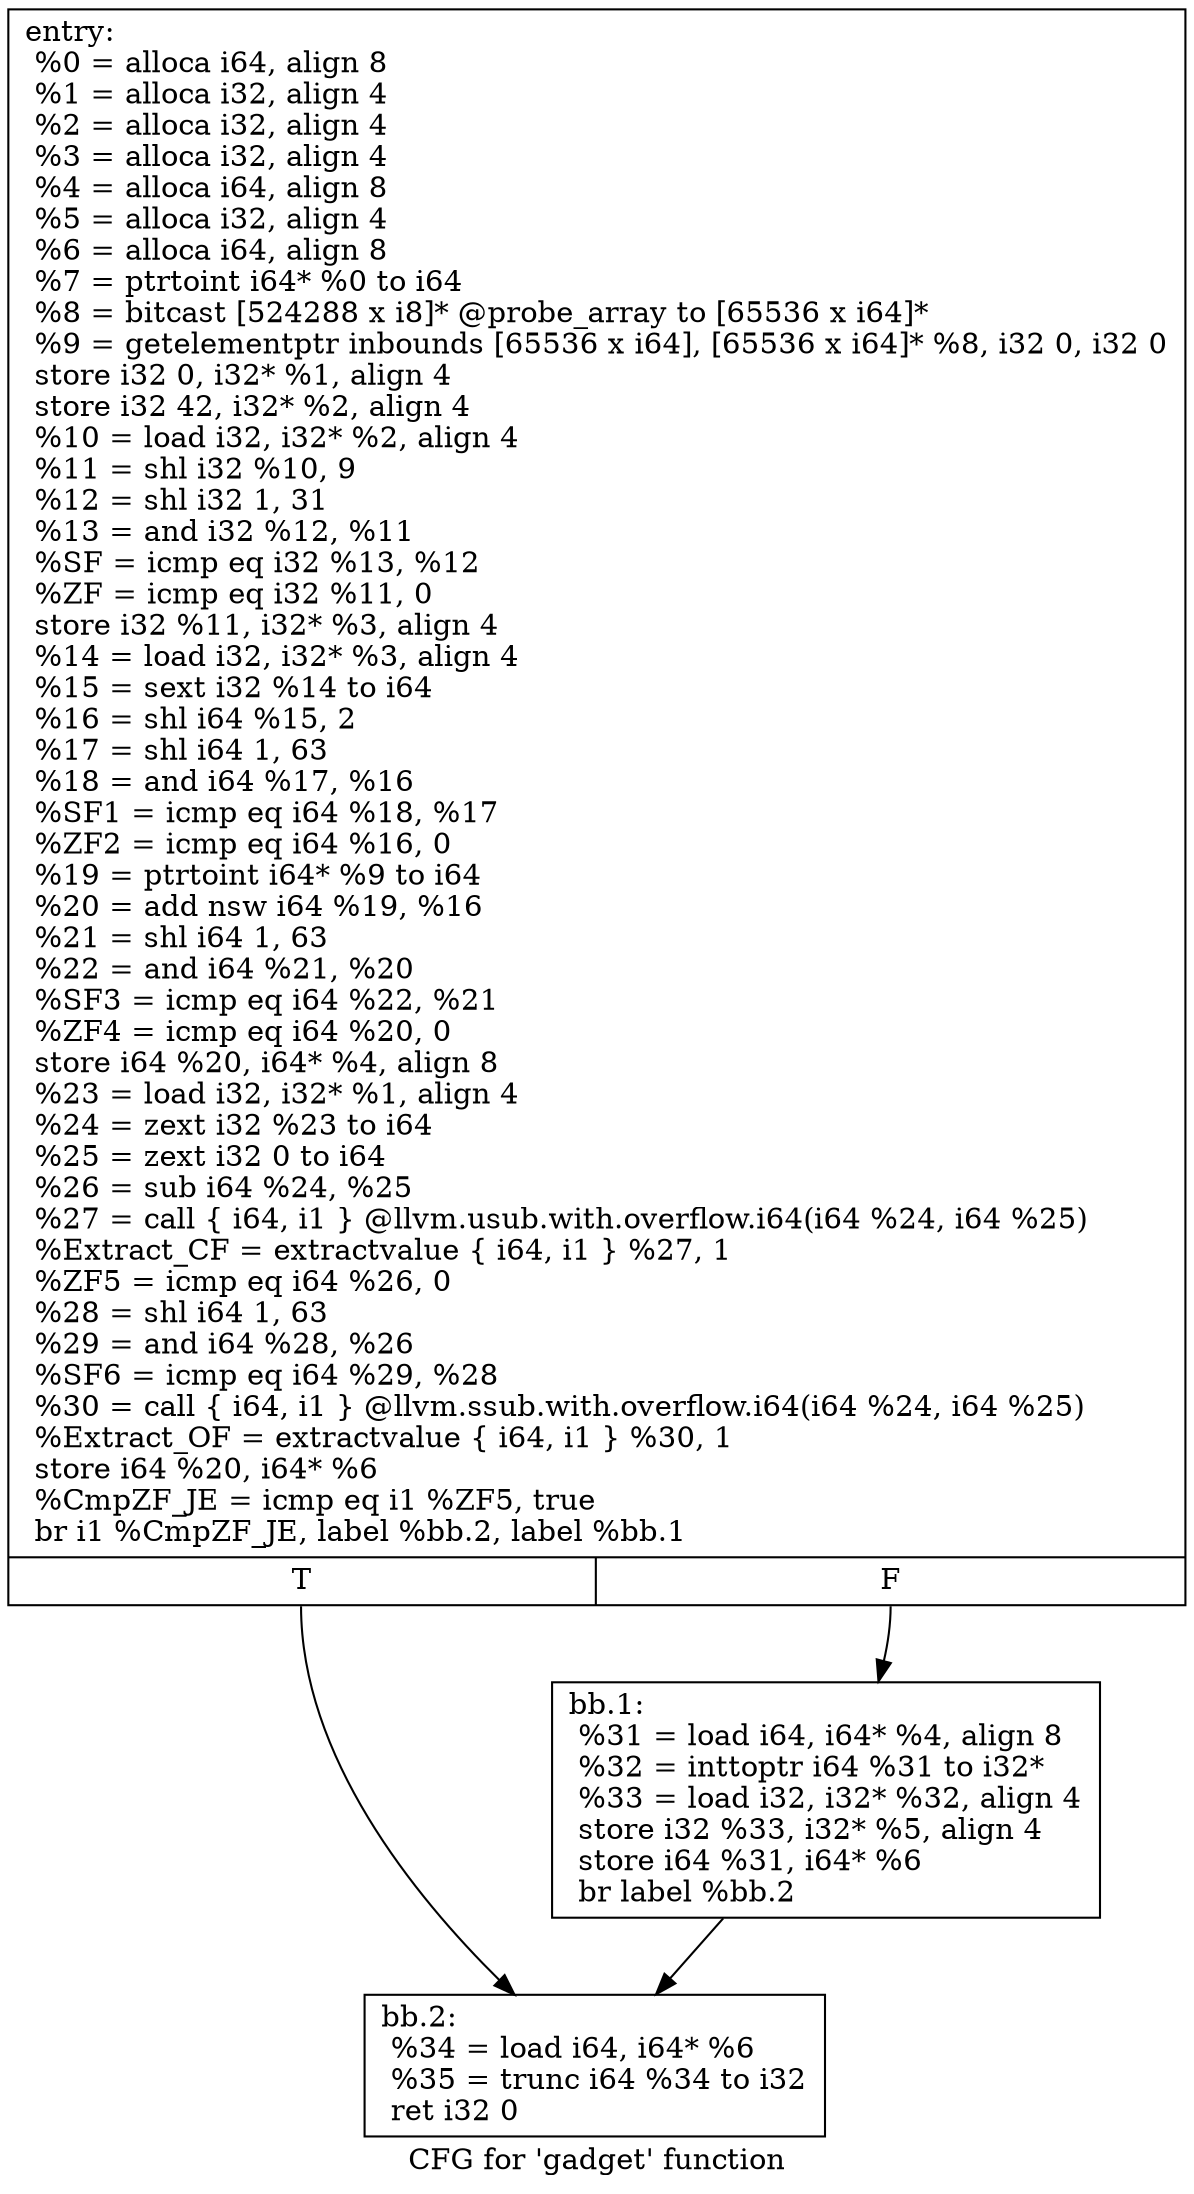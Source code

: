digraph "CFG for 'gadget' function" {
	label="CFG for 'gadget' function";

	Node0x564727a89e30 [shape=record,label="{entry:\l  %0 = alloca i64, align 8\l  %1 = alloca i32, align 4\l  %2 = alloca i32, align 4\l  %3 = alloca i32, align 4\l  %4 = alloca i64, align 8\l  %5 = alloca i32, align 4\l  %6 = alloca i64, align 8\l  %7 = ptrtoint i64* %0 to i64\l  %8 = bitcast [524288 x i8]* @probe_array to [65536 x i64]*\l  %9 = getelementptr inbounds [65536 x i64], [65536 x i64]* %8, i32 0, i32 0\l  store i32 0, i32* %1, align 4\l  store i32 42, i32* %2, align 4\l  %10 = load i32, i32* %2, align 4\l  %11 = shl i32 %10, 9\l  %12 = shl i32 1, 31\l  %13 = and i32 %12, %11\l  %SF = icmp eq i32 %13, %12\l  %ZF = icmp eq i32 %11, 0\l  store i32 %11, i32* %3, align 4\l  %14 = load i32, i32* %3, align 4\l  %15 = sext i32 %14 to i64\l  %16 = shl i64 %15, 2\l  %17 = shl i64 1, 63\l  %18 = and i64 %17, %16\l  %SF1 = icmp eq i64 %18, %17\l  %ZF2 = icmp eq i64 %16, 0\l  %19 = ptrtoint i64* %9 to i64\l  %20 = add nsw i64 %19, %16\l  %21 = shl i64 1, 63\l  %22 = and i64 %21, %20\l  %SF3 = icmp eq i64 %22, %21\l  %ZF4 = icmp eq i64 %20, 0\l  store i64 %20, i64* %4, align 8\l  %23 = load i32, i32* %1, align 4\l  %24 = zext i32 %23 to i64\l  %25 = zext i32 0 to i64\l  %26 = sub i64 %24, %25\l  %27 = call \{ i64, i1 \} @llvm.usub.with.overflow.i64(i64 %24, i64 %25)\l  %Extract_CF = extractvalue \{ i64, i1 \} %27, 1\l  %ZF5 = icmp eq i64 %26, 0\l  %28 = shl i64 1, 63\l  %29 = and i64 %28, %26\l  %SF6 = icmp eq i64 %29, %28\l  %30 = call \{ i64, i1 \} @llvm.ssub.with.overflow.i64(i64 %24, i64 %25)\l  %Extract_OF = extractvalue \{ i64, i1 \} %30, 1\l  store i64 %20, i64* %6\l  %CmpZF_JE = icmp eq i1 %ZF5, true\l  br i1 %CmpZF_JE, label %bb.2, label %bb.1\l|{<s0>T|<s1>F}}"];
	Node0x564727a89e30:s0 -> Node0x564727a8a9d0;
	Node0x564727a89e30:s1 -> Node0x564727a8a980;
	Node0x564727a8a980 [shape=record,label="{bb.1:                                             \l  %31 = load i64, i64* %4, align 8\l  %32 = inttoptr i64 %31 to i32*\l  %33 = load i32, i32* %32, align 4\l  store i32 %33, i32* %5, align 4\l  store i64 %31, i64* %6\l  br label %bb.2\l}"];
	Node0x564727a8a980 -> Node0x564727a8a9d0;
	Node0x564727a8a9d0 [shape=record,label="{bb.2:                                             \l  %34 = load i64, i64* %6\l  %35 = trunc i64 %34 to i32\l  ret i32 0\l}"];
}
